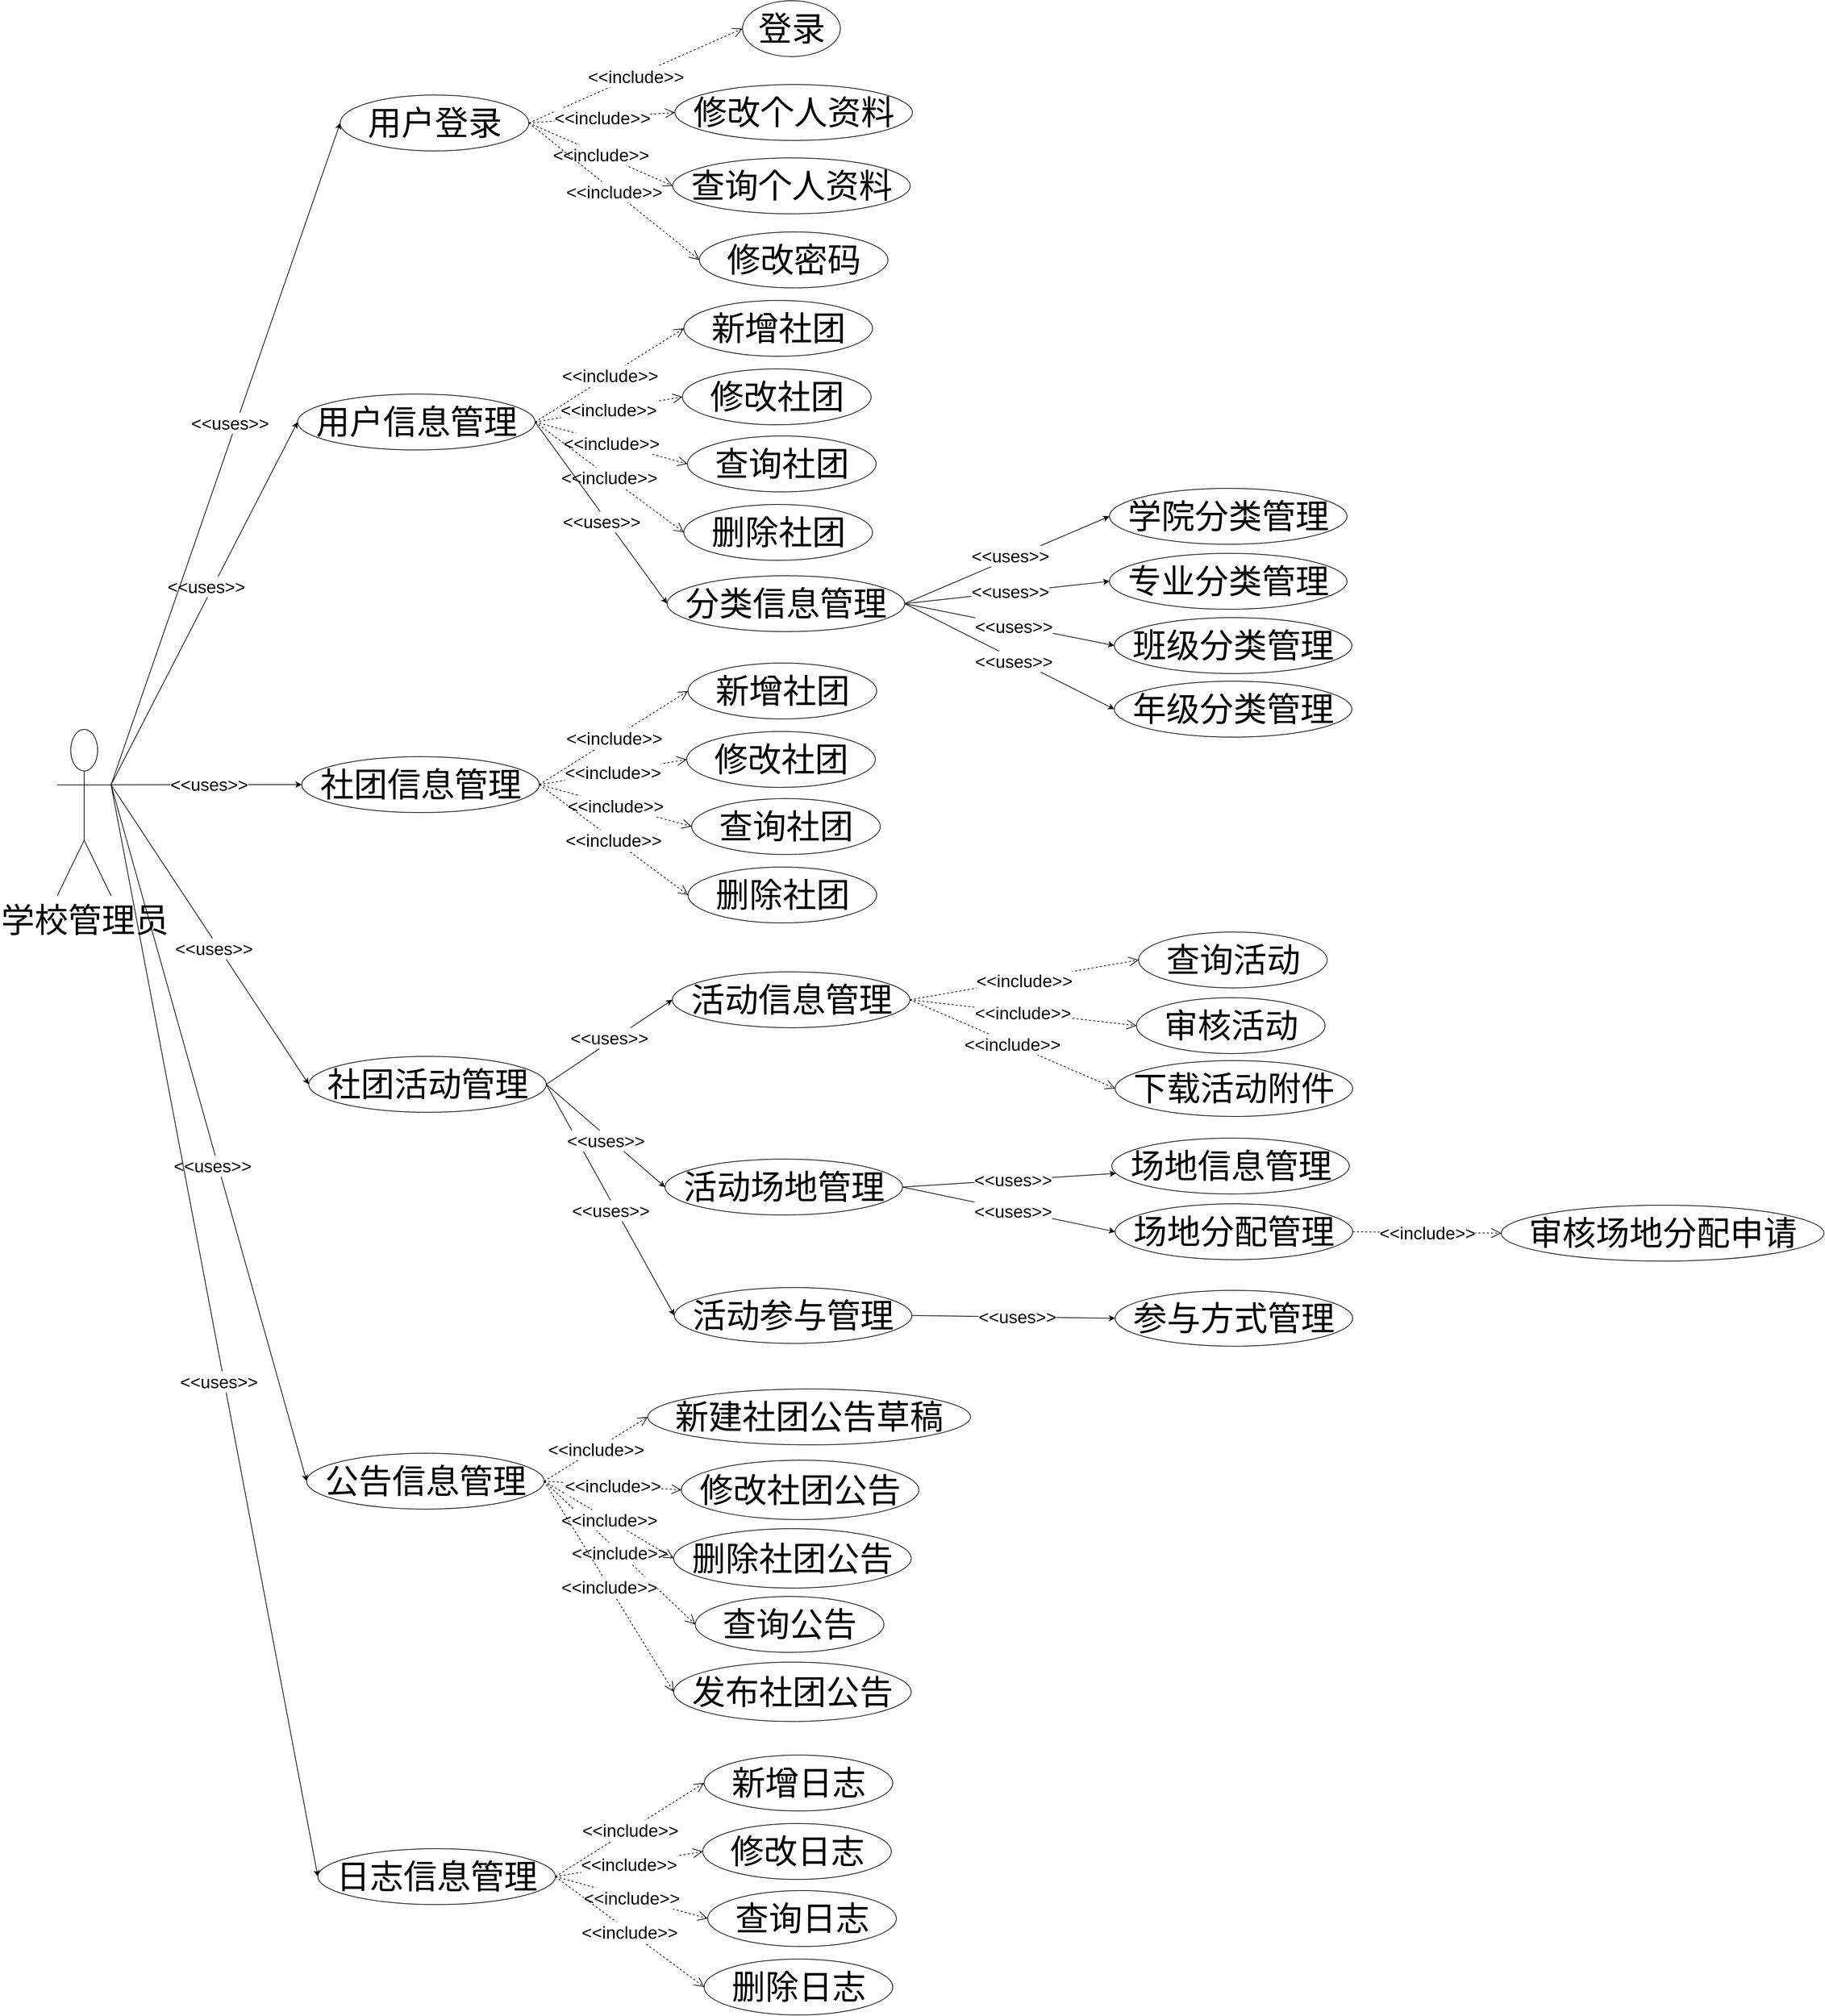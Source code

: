 <mxfile version="27.1.6">
  <diagram name="第 1 页" id="mgjdfwV87sD4iu_dyT5_">
    <mxGraphModel dx="1902" dy="1686" grid="0" gridSize="10" guides="1" tooltips="1" connect="1" arrows="1" fold="1" page="1" pageScale="1" pageWidth="827" pageHeight="1169" math="0" shadow="0">
      <root>
        <mxCell id="0" />
        <mxCell id="1" parent="0" />
        <mxCell id="DPDEbqDaUr833WE2a2Nk-507" value="学校管理员" style="shape=umlActor;html=1;verticalLabelPosition=bottom;verticalAlign=top;align=center;fontFamily=宋体;fontSize=48;" vertex="1" parent="1">
          <mxGeometry x="3496" y="2787" width="77" height="238" as="geometry" />
        </mxCell>
        <mxCell id="DPDEbqDaUr833WE2a2Nk-508" value="&lt;font&gt;用户登录&lt;/font&gt;" style="ellipse;html=1;fontFamily=宋体;fontSize=48;" vertex="1" parent="1">
          <mxGeometry x="3901" y="1879" width="270" height="80" as="geometry" />
        </mxCell>
        <mxCell id="DPDEbqDaUr833WE2a2Nk-509" value="&lt;font&gt;社团信息管理&lt;/font&gt;" style="ellipse;html=1;fontFamily=宋体;fontSize=48;" vertex="1" parent="1">
          <mxGeometry x="3846" y="2826" width="340" height="80" as="geometry" />
        </mxCell>
        <mxCell id="DPDEbqDaUr833WE2a2Nk-510" value="&lt;font&gt;社团活动管理&lt;/font&gt;" style="ellipse;html=1;fontFamily=宋体;fontSize=48;" vertex="1" parent="1">
          <mxGeometry x="3856" y="3255" width="340" height="80" as="geometry" />
        </mxCell>
        <mxCell id="DPDEbqDaUr833WE2a2Nk-511" value="&lt;font&gt;公告信息管理&lt;/font&gt;" style="ellipse;html=1;fontFamily=宋体;fontSize=48;" vertex="1" parent="1">
          <mxGeometry x="3853" y="3823" width="340" height="80" as="geometry" />
        </mxCell>
        <mxCell id="DPDEbqDaUr833WE2a2Nk-512" value="" style="endArrow=classic;html=1;rounded=0;entryX=0;entryY=0.5;entryDx=0;entryDy=0;exitX=1;exitY=0.333;exitDx=0;exitDy=0;exitPerimeter=0;" edge="1" parent="1" source="DPDEbqDaUr833WE2a2Nk-507" target="DPDEbqDaUr833WE2a2Nk-509">
          <mxGeometry width="50" height="50" relative="1" as="geometry">
            <mxPoint x="3695" y="2372" as="sourcePoint" />
            <mxPoint x="4044" y="2433" as="targetPoint" />
          </mxGeometry>
        </mxCell>
        <mxCell id="DPDEbqDaUr833WE2a2Nk-513" value="&amp;lt;&amp;lt;uses&amp;gt;&amp;gt;" style="edgeLabel;html=1;align=center;verticalAlign=middle;resizable=0;points=[];fontSize=25;" vertex="1" connectable="0" parent="DPDEbqDaUr833WE2a2Nk-512">
          <mxGeometry x="0.093" y="1" relative="1" as="geometry">
            <mxPoint x="-9" as="offset" />
          </mxGeometry>
        </mxCell>
        <mxCell id="DPDEbqDaUr833WE2a2Nk-514" value="" style="endArrow=classic;html=1;rounded=0;entryX=0;entryY=0.5;entryDx=0;entryDy=0;exitX=1;exitY=0.333;exitDx=0;exitDy=0;exitPerimeter=0;" edge="1" parent="1" source="DPDEbqDaUr833WE2a2Nk-507" target="DPDEbqDaUr833WE2a2Nk-510">
          <mxGeometry width="50" height="50" relative="1" as="geometry">
            <mxPoint x="3791" y="2442" as="sourcePoint" />
            <mxPoint x="3945" y="2442" as="targetPoint" />
          </mxGeometry>
        </mxCell>
        <mxCell id="DPDEbqDaUr833WE2a2Nk-515" value="&amp;lt;&amp;lt;uses&amp;gt;&amp;gt;" style="edgeLabel;html=1;align=center;verticalAlign=middle;resizable=0;points=[];fontSize=25;" vertex="1" connectable="0" parent="DPDEbqDaUr833WE2a2Nk-514">
          <mxGeometry x="0.093" y="1" relative="1" as="geometry">
            <mxPoint x="-9" as="offset" />
          </mxGeometry>
        </mxCell>
        <mxCell id="DPDEbqDaUr833WE2a2Nk-516" value="" style="endArrow=classic;html=1;rounded=0;entryX=0;entryY=0.5;entryDx=0;entryDy=0;exitX=1;exitY=0.333;exitDx=0;exitDy=0;exitPerimeter=0;" edge="1" parent="1" source="DPDEbqDaUr833WE2a2Nk-507" target="DPDEbqDaUr833WE2a2Nk-511">
          <mxGeometry width="50" height="50" relative="1" as="geometry">
            <mxPoint x="3694" y="2369" as="sourcePoint" />
            <mxPoint x="4304" y="2563" as="targetPoint" />
          </mxGeometry>
        </mxCell>
        <mxCell id="DPDEbqDaUr833WE2a2Nk-517" value="&amp;lt;&amp;lt;uses&amp;gt;&amp;gt;" style="edgeLabel;html=1;align=center;verticalAlign=middle;resizable=0;points=[];fontSize=25;" vertex="1" connectable="0" parent="DPDEbqDaUr833WE2a2Nk-516">
          <mxGeometry x="0.093" y="1" relative="1" as="geometry">
            <mxPoint x="-9" as="offset" />
          </mxGeometry>
        </mxCell>
        <mxCell id="DPDEbqDaUr833WE2a2Nk-518" value="&lt;font&gt;登录&lt;/font&gt;" style="ellipse;html=1;fontFamily=宋体;fontSize=48;" vertex="1" parent="1">
          <mxGeometry x="4477" y="1744" width="140" height="80" as="geometry" />
        </mxCell>
        <mxCell id="DPDEbqDaUr833WE2a2Nk-519" value="&lt;span&gt;修改个人资料&lt;/span&gt;" style="ellipse;html=1;fontFamily=宋体;fontSize=48;" vertex="1" parent="1">
          <mxGeometry x="4380.14" y="1864" width="340" height="80" as="geometry" />
        </mxCell>
        <mxCell id="DPDEbqDaUr833WE2a2Nk-520" value="&lt;font&gt;修改密码&lt;/font&gt;" style="ellipse;html=1;fontFamily=宋体;fontSize=48;" vertex="1" parent="1">
          <mxGeometry x="4415.14" y="2075" width="270" height="80" as="geometry" />
        </mxCell>
        <mxCell id="DPDEbqDaUr833WE2a2Nk-521" value="&lt;span&gt;查询个人资料&lt;/span&gt;" style="ellipse;html=1;fontFamily=宋体;fontSize=48;" vertex="1" parent="1">
          <mxGeometry x="4377" y="1969" width="340" height="80" as="geometry" />
        </mxCell>
        <mxCell id="DPDEbqDaUr833WE2a2Nk-522" value="&amp;lt;&amp;lt;include&amp;gt;&amp;gt;" style="endArrow=open;endSize=12;dashed=1;html=1;rounded=0;entryX=0;entryY=0.5;entryDx=0;entryDy=0;exitX=1;exitY=0.5;exitDx=0;exitDy=0;fontSize=25;" edge="1" parent="1" source="DPDEbqDaUr833WE2a2Nk-508" target="DPDEbqDaUr833WE2a2Nk-518">
          <mxGeometry width="160" relative="1" as="geometry">
            <mxPoint x="4153" y="1917" as="sourcePoint" />
            <mxPoint x="4313" y="1917" as="targetPoint" />
          </mxGeometry>
        </mxCell>
        <mxCell id="DPDEbqDaUr833WE2a2Nk-523" value="&amp;lt;&amp;lt;include&amp;gt;&amp;gt;" style="endArrow=open;endSize=12;dashed=1;html=1;rounded=0;entryX=0;entryY=0.5;entryDx=0;entryDy=0;exitX=1;exitY=0.5;exitDx=0;exitDy=0;fontSize=25;" edge="1" parent="1" source="DPDEbqDaUr833WE2a2Nk-508" target="DPDEbqDaUr833WE2a2Nk-519">
          <mxGeometry width="160" relative="1" as="geometry">
            <mxPoint x="4097" y="1866" as="sourcePoint" />
            <mxPoint x="4257" y="1866" as="targetPoint" />
          </mxGeometry>
        </mxCell>
        <mxCell id="DPDEbqDaUr833WE2a2Nk-524" value="&amp;lt;&amp;lt;include&amp;gt;&amp;gt;" style="endArrow=open;endSize=12;dashed=1;html=1;rounded=0;entryX=0;entryY=0.5;entryDx=0;entryDy=0;exitX=1;exitY=0.5;exitDx=0;exitDy=0;fontSize=25;" edge="1" parent="1" source="DPDEbqDaUr833WE2a2Nk-508" target="DPDEbqDaUr833WE2a2Nk-521">
          <mxGeometry width="160" relative="1" as="geometry">
            <mxPoint x="4054" y="1800" as="sourcePoint" />
            <mxPoint x="4214" y="1800" as="targetPoint" />
          </mxGeometry>
        </mxCell>
        <mxCell id="DPDEbqDaUr833WE2a2Nk-525" value="&amp;lt;&amp;lt;include&amp;gt;&amp;gt;" style="endArrow=open;endSize=12;dashed=1;html=1;rounded=0;entryX=0;entryY=0.5;entryDx=0;entryDy=0;exitX=1;exitY=0.5;exitDx=0;exitDy=0;fontSize=25;" edge="1" parent="1" source="DPDEbqDaUr833WE2a2Nk-508" target="DPDEbqDaUr833WE2a2Nk-520">
          <mxGeometry width="160" relative="1" as="geometry">
            <mxPoint x="4194" y="2090" as="sourcePoint" />
            <mxPoint x="4139" y="1857" as="targetPoint" />
          </mxGeometry>
        </mxCell>
        <mxCell id="DPDEbqDaUr833WE2a2Nk-526" value="&lt;font&gt;查询社团&lt;/font&gt;" style="ellipse;html=1;fontFamily=宋体;fontSize=48;" vertex="1" parent="1">
          <mxGeometry x="4404.14" y="2886" width="270" height="80" as="geometry" />
        </mxCell>
        <mxCell id="DPDEbqDaUr833WE2a2Nk-527" value="&lt;span&gt;活动信息管理&lt;/span&gt;" style="ellipse;html=1;fontFamily=宋体;fontSize=48;" vertex="1" parent="1">
          <mxGeometry x="4376.51" y="3133.99" width="340" height="80" as="geometry" />
        </mxCell>
        <mxCell id="DPDEbqDaUr833WE2a2Nk-528" value="&lt;font&gt;活动参与管理&lt;/font&gt;" style="ellipse;html=1;fontFamily=宋体;fontSize=48;" vertex="1" parent="1">
          <mxGeometry x="4379.35" y="3585.86" width="340" height="80" as="geometry" />
        </mxCell>
        <mxCell id="DPDEbqDaUr833WE2a2Nk-529" value="&amp;lt;&amp;lt;include&amp;gt;&amp;gt;" style="endArrow=open;endSize=12;dashed=1;html=1;rounded=0;entryX=0;entryY=0.5;entryDx=0;entryDy=0;exitX=1;exitY=0.5;exitDx=0;exitDy=0;fontSize=25;" edge="1" parent="1" source="DPDEbqDaUr833WE2a2Nk-509" target="DPDEbqDaUr833WE2a2Nk-526">
          <mxGeometry width="160" relative="1" as="geometry">
            <mxPoint x="4109" y="3021" as="sourcePoint" />
            <mxPoint x="4269" y="3021" as="targetPoint" />
          </mxGeometry>
        </mxCell>
        <mxCell id="DPDEbqDaUr833WE2a2Nk-530" value="" style="endArrow=classic;html=1;rounded=0;entryX=0;entryY=0.5;entryDx=0;entryDy=0;exitX=1;exitY=0.5;exitDx=0;exitDy=0;" edge="1" parent="1" source="DPDEbqDaUr833WE2a2Nk-510" target="DPDEbqDaUr833WE2a2Nk-527">
          <mxGeometry width="50" height="50" relative="1" as="geometry">
            <mxPoint x="4123.35" y="3029.99" as="sourcePoint" />
            <mxPoint x="4277.35" y="3029.99" as="targetPoint" />
          </mxGeometry>
        </mxCell>
        <mxCell id="DPDEbqDaUr833WE2a2Nk-531" value="&amp;lt;&amp;lt;uses&amp;gt;&amp;gt;" style="edgeLabel;html=1;align=center;verticalAlign=middle;resizable=0;points=[];fontSize=25;" vertex="1" connectable="0" parent="DPDEbqDaUr833WE2a2Nk-530">
          <mxGeometry x="0.093" y="1" relative="1" as="geometry">
            <mxPoint x="-9" as="offset" />
          </mxGeometry>
        </mxCell>
        <mxCell id="DPDEbqDaUr833WE2a2Nk-532" value="" style="endArrow=classic;html=1;rounded=0;entryX=0;entryY=0.5;entryDx=0;entryDy=0;exitX=1;exitY=0.5;exitDx=0;exitDy=0;" edge="1" parent="1" source="DPDEbqDaUr833WE2a2Nk-510" target="DPDEbqDaUr833WE2a2Nk-528">
          <mxGeometry width="50" height="50" relative="1" as="geometry">
            <mxPoint x="4297.35" y="3197.99" as="sourcePoint" />
            <mxPoint x="4448.35" y="3096.99" as="targetPoint" />
          </mxGeometry>
        </mxCell>
        <mxCell id="DPDEbqDaUr833WE2a2Nk-533" value="&amp;lt;&amp;lt;uses&amp;gt;&amp;gt;" style="edgeLabel;html=1;align=center;verticalAlign=middle;resizable=0;points=[];fontSize=25;" vertex="1" connectable="0" parent="DPDEbqDaUr833WE2a2Nk-532">
          <mxGeometry x="0.093" y="1" relative="1" as="geometry">
            <mxPoint x="-9" as="offset" />
          </mxGeometry>
        </mxCell>
        <mxCell id="DPDEbqDaUr833WE2a2Nk-534" value="&lt;font&gt;查询活动&lt;/font&gt;" style="ellipse;html=1;fontFamily=宋体;fontSize=48;" vertex="1" parent="1">
          <mxGeometry x="5043.85" y="3076.99" width="270" height="80" as="geometry" />
        </mxCell>
        <mxCell id="DPDEbqDaUr833WE2a2Nk-535" value="&lt;font&gt;查询公告&lt;/font&gt;" style="ellipse;html=1;fontFamily=宋体;fontSize=48;" vertex="1" parent="1">
          <mxGeometry x="4409.35" y="4028" width="270" height="80" as="geometry" />
        </mxCell>
        <mxCell id="DPDEbqDaUr833WE2a2Nk-536" value="&amp;lt;&amp;lt;include&amp;gt;&amp;gt;" style="endArrow=open;endSize=12;dashed=1;html=1;rounded=0;entryX=0;entryY=0.5;entryDx=0;entryDy=0;exitX=1;exitY=0.5;exitDx=0;exitDy=0;fontSize=25;" edge="1" parent="1" source="DPDEbqDaUr833WE2a2Nk-511" target="DPDEbqDaUr833WE2a2Nk-535">
          <mxGeometry width="160" relative="1" as="geometry">
            <mxPoint x="4066.35" y="3740" as="sourcePoint" />
            <mxPoint x="4226.35" y="3740" as="targetPoint" />
          </mxGeometry>
        </mxCell>
        <mxCell id="DPDEbqDaUr833WE2a2Nk-537" value="&amp;lt;&amp;lt;include&amp;gt;&amp;gt;" style="endArrow=open;endSize=12;dashed=1;html=1;rounded=0;entryX=0;entryY=0.5;entryDx=0;entryDy=0;exitX=1;exitY=0.5;exitDx=0;exitDy=0;fontSize=25;" edge="1" parent="1" source="DPDEbqDaUr833WE2a2Nk-527" target="DPDEbqDaUr833WE2a2Nk-534">
          <mxGeometry width="160" relative="1" as="geometry">
            <mxPoint x="4348.85" y="3156.99" as="sourcePoint" />
            <mxPoint x="4508.85" y="3156.99" as="targetPoint" />
          </mxGeometry>
        </mxCell>
        <mxCell id="DPDEbqDaUr833WE2a2Nk-538" value="&lt;font&gt;参与方式管理&lt;/font&gt;" style="ellipse;html=1;fontFamily=宋体;fontSize=48;" vertex="1" parent="1">
          <mxGeometry x="5010.35" y="3589.86" width="340" height="80" as="geometry" />
        </mxCell>
        <mxCell id="DPDEbqDaUr833WE2a2Nk-539" value="" style="endArrow=classic;html=1;rounded=0;entryX=0;entryY=0.5;entryDx=0;entryDy=0;exitX=1;exitY=0.5;exitDx=0;exitDy=0;" edge="1" parent="1" source="DPDEbqDaUr833WE2a2Nk-528" target="DPDEbqDaUr833WE2a2Nk-538">
          <mxGeometry width="50" height="50" relative="1" as="geometry">
            <mxPoint x="4447.19" y="3276.85" as="sourcePoint" />
            <mxPoint x="4601.19" y="3276.85" as="targetPoint" />
          </mxGeometry>
        </mxCell>
        <mxCell id="DPDEbqDaUr833WE2a2Nk-540" value="&amp;lt;&amp;lt;uses&amp;gt;&amp;gt;" style="edgeLabel;html=1;align=center;verticalAlign=middle;resizable=0;points=[];fontSize=25;" vertex="1" connectable="0" parent="DPDEbqDaUr833WE2a2Nk-539">
          <mxGeometry x="0.093" y="1" relative="1" as="geometry">
            <mxPoint x="-9" as="offset" />
          </mxGeometry>
        </mxCell>
        <mxCell id="DPDEbqDaUr833WE2a2Nk-541" value="&lt;font&gt;修改社团&lt;/font&gt;" style="ellipse;html=1;fontFamily=宋体;fontSize=48;" vertex="1" parent="1">
          <mxGeometry x="4397" y="2790" width="270" height="80" as="geometry" />
        </mxCell>
        <mxCell id="DPDEbqDaUr833WE2a2Nk-542" value="&amp;lt;&amp;lt;include&amp;gt;&amp;gt;" style="endArrow=open;endSize=12;dashed=1;html=1;rounded=0;entryX=0;entryY=0.5;entryDx=0;entryDy=0;exitX=1;exitY=0.5;exitDx=0;exitDy=0;fontSize=25;" edge="1" parent="1" source="DPDEbqDaUr833WE2a2Nk-509" target="DPDEbqDaUr833WE2a2Nk-541">
          <mxGeometry width="160" relative="1" as="geometry">
            <mxPoint x="4170" y="2818" as="sourcePoint" />
            <mxPoint x="4403" y="2813" as="targetPoint" />
          </mxGeometry>
        </mxCell>
        <mxCell id="DPDEbqDaUr833WE2a2Nk-543" value="&lt;font&gt;审核活动&lt;/font&gt;" style="ellipse;html=1;fontFamily=宋体;fontSize=48;" vertex="1" parent="1">
          <mxGeometry x="5040.85" y="3170.99" width="270" height="80" as="geometry" />
        </mxCell>
        <mxCell id="DPDEbqDaUr833WE2a2Nk-544" value="&amp;lt;&amp;lt;include&amp;gt;&amp;gt;" style="endArrow=open;endSize=12;dashed=1;html=1;rounded=0;entryX=0;entryY=0.5;entryDx=0;entryDy=0;exitX=1;exitY=0.5;exitDx=0;exitDy=0;fontSize=25;" edge="1" parent="1" source="DPDEbqDaUr833WE2a2Nk-527" target="DPDEbqDaUr833WE2a2Nk-543">
          <mxGeometry width="160" relative="1" as="geometry">
            <mxPoint x="4951.35" y="3195.99" as="sourcePoint" />
            <mxPoint x="5278.35" y="3093.99" as="targetPoint" />
          </mxGeometry>
        </mxCell>
        <mxCell id="DPDEbqDaUr833WE2a2Nk-545" value="&amp;lt;&amp;lt;include&amp;gt;&amp;gt;" style="endArrow=open;endSize=12;dashed=1;html=1;rounded=0;entryX=0;entryY=0.5;entryDx=0;entryDy=0;exitX=1;exitY=0.5;exitDx=0;exitDy=0;fontSize=25;" edge="1" parent="1" source="DPDEbqDaUr833WE2a2Nk-511" target="DPDEbqDaUr833WE2a2Nk-565">
          <mxGeometry width="160" relative="1" as="geometry">
            <mxPoint x="4408.35" y="4041" as="sourcePoint" />
            <mxPoint x="4419.08" y="3966.0" as="targetPoint" />
          </mxGeometry>
        </mxCell>
        <mxCell id="DPDEbqDaUr833WE2a2Nk-546" value="&amp;lt;&amp;lt;include&amp;gt;&amp;gt;" style="endArrow=open;endSize=12;dashed=1;html=1;rounded=0;entryX=0;entryY=0.5;entryDx=0;entryDy=0;exitX=1;exitY=0.5;exitDx=0;exitDy=0;fontSize=25;" edge="1" parent="1" source="DPDEbqDaUr833WE2a2Nk-511" target="DPDEbqDaUr833WE2a2Nk-563">
          <mxGeometry width="160" relative="1" as="geometry">
            <mxPoint x="4327.35" y="3881" as="sourcePoint" />
            <mxPoint x="4419.08" y="3872" as="targetPoint" />
          </mxGeometry>
        </mxCell>
        <mxCell id="DPDEbqDaUr833WE2a2Nk-547" value="&amp;lt;&amp;lt;include&amp;gt;&amp;gt;" style="endArrow=open;endSize=12;dashed=1;html=1;rounded=0;entryX=0;entryY=0.5;entryDx=0;entryDy=0;exitX=1;exitY=0.5;exitDx=0;exitDy=0;fontSize=25;" edge="1" parent="1" source="DPDEbqDaUr833WE2a2Nk-511" target="DPDEbqDaUr833WE2a2Nk-564">
          <mxGeometry width="160" relative="1" as="geometry">
            <mxPoint x="4386.35" y="4058" as="sourcePoint" />
            <mxPoint x="4419.08" y="4152" as="targetPoint" />
          </mxGeometry>
        </mxCell>
        <mxCell id="DPDEbqDaUr833WE2a2Nk-548" value="&amp;lt;&amp;lt;include&amp;gt;&amp;gt;" style="endArrow=open;endSize=12;dashed=1;html=1;rounded=0;entryX=0;entryY=0.5;entryDx=0;entryDy=0;exitX=1;exitY=0.5;exitDx=0;exitDy=0;fontSize=25;" edge="1" parent="1" source="DPDEbqDaUr833WE2a2Nk-511" target="DPDEbqDaUr833WE2a2Nk-562">
          <mxGeometry width="160" relative="1" as="geometry">
            <mxPoint x="4404.35" y="3997" as="sourcePoint" />
            <mxPoint x="4388.92" y="3779" as="targetPoint" />
          </mxGeometry>
        </mxCell>
        <mxCell id="DPDEbqDaUr833WE2a2Nk-549" value="下载活动附件" style="ellipse;html=1;fontFamily=宋体;fontSize=48;" vertex="1" parent="1">
          <mxGeometry x="5010.35" y="3260.99" width="340" height="80" as="geometry" />
        </mxCell>
        <mxCell id="DPDEbqDaUr833WE2a2Nk-550" value="&amp;lt;&amp;lt;include&amp;gt;&amp;gt;" style="endArrow=open;endSize=12;dashed=1;html=1;rounded=0;exitX=1;exitY=0.5;exitDx=0;exitDy=0;fontSize=25;entryX=0;entryY=0.5;entryDx=0;entryDy=0;" edge="1" parent="1" source="DPDEbqDaUr833WE2a2Nk-527" target="DPDEbqDaUr833WE2a2Nk-549">
          <mxGeometry width="160" relative="1" as="geometry">
            <mxPoint x="4858.35" y="3272.99" as="sourcePoint" />
            <mxPoint x="5139.35" y="3305.99" as="targetPoint" />
          </mxGeometry>
        </mxCell>
        <mxCell id="DPDEbqDaUr833WE2a2Nk-551" value="&lt;font&gt;活动场地管理&lt;/font&gt;" style="ellipse;html=1;fontFamily=宋体;fontSize=48;" vertex="1" parent="1">
          <mxGeometry x="4366" y="3402" width="340" height="80" as="geometry" />
        </mxCell>
        <mxCell id="DPDEbqDaUr833WE2a2Nk-552" value="&lt;font&gt;场地信息管理&lt;/font&gt;" style="ellipse;html=1;fontFamily=宋体;fontSize=48;" vertex="1" parent="1">
          <mxGeometry x="5005.58" y="3371.99" width="340" height="80" as="geometry" />
        </mxCell>
        <mxCell id="DPDEbqDaUr833WE2a2Nk-553" value="&lt;font&gt;场地分配管理&lt;/font&gt;" style="ellipse;html=1;fontFamily=宋体;fontSize=48;" vertex="1" parent="1">
          <mxGeometry x="5010.35" y="3465.99" width="340" height="80" as="geometry" />
        </mxCell>
        <mxCell id="DPDEbqDaUr833WE2a2Nk-554" value="" style="endArrow=classic;html=1;rounded=0;entryX=0;entryY=0.5;entryDx=0;entryDy=0;exitX=1;exitY=0.5;exitDx=0;exitDy=0;" edge="1" parent="1" source="DPDEbqDaUr833WE2a2Nk-510" target="DPDEbqDaUr833WE2a2Nk-551">
          <mxGeometry width="50" height="50" relative="1" as="geometry">
            <mxPoint x="4214.35" y="3544.99" as="sourcePoint" />
            <mxPoint x="4428.35" y="3344.99" as="targetPoint" />
          </mxGeometry>
        </mxCell>
        <mxCell id="DPDEbqDaUr833WE2a2Nk-555" value="&amp;lt;&amp;lt;uses&amp;gt;&amp;gt;" style="edgeLabel;html=1;align=center;verticalAlign=middle;resizable=0;points=[];fontSize=25;" vertex="1" connectable="0" parent="DPDEbqDaUr833WE2a2Nk-554">
          <mxGeometry x="0.093" y="1" relative="1" as="geometry">
            <mxPoint x="-9" as="offset" />
          </mxGeometry>
        </mxCell>
        <mxCell id="DPDEbqDaUr833WE2a2Nk-556" value="审核场地分配申请" style="ellipse;html=1;fontFamily=宋体;fontSize=48;" vertex="1" parent="1">
          <mxGeometry x="5563" y="3468" width="462" height="80" as="geometry" />
        </mxCell>
        <mxCell id="DPDEbqDaUr833WE2a2Nk-557" value="" style="endArrow=classic;html=1;rounded=0;exitX=1;exitY=0.5;exitDx=0;exitDy=0;" edge="1" parent="1" source="DPDEbqDaUr833WE2a2Nk-551" target="DPDEbqDaUr833WE2a2Nk-552">
          <mxGeometry width="50" height="50" relative="1" as="geometry">
            <mxPoint x="4715.35" y="3373.99" as="sourcePoint" />
            <mxPoint x="4546.35" y="3451.99" as="targetPoint" />
          </mxGeometry>
        </mxCell>
        <mxCell id="DPDEbqDaUr833WE2a2Nk-558" value="&amp;lt;&amp;lt;uses&amp;gt;&amp;gt;" style="edgeLabel;html=1;align=center;verticalAlign=middle;resizable=0;points=[];fontSize=25;" vertex="1" connectable="0" parent="DPDEbqDaUr833WE2a2Nk-557">
          <mxGeometry x="0.093" y="1" relative="1" as="geometry">
            <mxPoint x="-9" as="offset" />
          </mxGeometry>
        </mxCell>
        <mxCell id="DPDEbqDaUr833WE2a2Nk-559" value="" style="endArrow=classic;html=1;rounded=0;exitX=1;exitY=0.5;exitDx=0;exitDy=0;entryX=0;entryY=0.5;entryDx=0;entryDy=0;" edge="1" parent="1" source="DPDEbqDaUr833WE2a2Nk-551" target="DPDEbqDaUr833WE2a2Nk-553">
          <mxGeometry width="50" height="50" relative="1" as="geometry">
            <mxPoint x="4748.35" y="3408.99" as="sourcePoint" />
            <mxPoint x="5052.35" y="3414.99" as="targetPoint" />
          </mxGeometry>
        </mxCell>
        <mxCell id="DPDEbqDaUr833WE2a2Nk-560" value="&amp;lt;&amp;lt;uses&amp;gt;&amp;gt;" style="edgeLabel;html=1;align=center;verticalAlign=middle;resizable=0;points=[];fontSize=25;" vertex="1" connectable="0" parent="DPDEbqDaUr833WE2a2Nk-559">
          <mxGeometry x="0.093" y="1" relative="1" as="geometry">
            <mxPoint x="-9" as="offset" />
          </mxGeometry>
        </mxCell>
        <mxCell id="DPDEbqDaUr833WE2a2Nk-561" value="&amp;lt;&amp;lt;include&amp;gt;&amp;gt;" style="endArrow=open;endSize=12;dashed=1;html=1;rounded=0;entryX=0;entryY=0.5;entryDx=0;entryDy=0;fontSize=25;exitX=1;exitY=0.5;exitDx=0;exitDy=0;" edge="1" parent="1" source="DPDEbqDaUr833WE2a2Nk-553" target="DPDEbqDaUr833WE2a2Nk-556">
          <mxGeometry width="160" relative="1" as="geometry">
            <mxPoint x="5114.35" y="3615.99" as="sourcePoint" />
            <mxPoint x="5484.53" y="3665.99" as="targetPoint" />
          </mxGeometry>
        </mxCell>
        <mxCell id="DPDEbqDaUr833WE2a2Nk-562" value="新建社团公告草稿" style="ellipse;html=1;fontFamily=宋体;fontSize=48;" vertex="1" parent="1">
          <mxGeometry x="4341.35" y="3731" width="462" height="80" as="geometry" />
        </mxCell>
        <mxCell id="DPDEbqDaUr833WE2a2Nk-563" value="修改社团公告" style="ellipse;html=1;fontFamily=宋体;fontSize=48;" vertex="1" parent="1">
          <mxGeometry x="4389.35" y="3833" width="340" height="85" as="geometry" />
        </mxCell>
        <mxCell id="DPDEbqDaUr833WE2a2Nk-564" value="&lt;font&gt;发布社团公告&lt;/font&gt;" style="ellipse;html=1;fontFamily=宋体;fontSize=48;" vertex="1" parent="1">
          <mxGeometry x="4378.35" y="4122" width="340" height="85" as="geometry" />
        </mxCell>
        <mxCell id="DPDEbqDaUr833WE2a2Nk-565" value="&lt;font&gt;删除社团公告&lt;/font&gt;" style="ellipse;html=1;fontFamily=宋体;fontSize=48;" vertex="1" parent="1">
          <mxGeometry x="4378.35" y="3931" width="340" height="85" as="geometry" />
        </mxCell>
        <mxCell id="DPDEbqDaUr833WE2a2Nk-566" value="&lt;font&gt;新增社团&lt;/font&gt;" style="ellipse;html=1;fontFamily=宋体;fontSize=48;" vertex="1" parent="1">
          <mxGeometry x="4399" y="2692" width="270" height="80" as="geometry" />
        </mxCell>
        <mxCell id="DPDEbqDaUr833WE2a2Nk-567" value="&lt;font&gt;删除社团&lt;/font&gt;" style="ellipse;html=1;fontFamily=宋体;fontSize=48;" vertex="1" parent="1">
          <mxGeometry x="4399" y="2984" width="270" height="80" as="geometry" />
        </mxCell>
        <mxCell id="DPDEbqDaUr833WE2a2Nk-568" value="&amp;lt;&amp;lt;include&amp;gt;&amp;gt;" style="endArrow=open;endSize=12;dashed=1;html=1;rounded=0;entryX=0;entryY=0.5;entryDx=0;entryDy=0;exitX=1;exitY=0.5;exitDx=0;exitDy=0;fontSize=25;" edge="1" parent="1" source="DPDEbqDaUr833WE2a2Nk-509" target="DPDEbqDaUr833WE2a2Nk-566">
          <mxGeometry width="160" relative="1" as="geometry">
            <mxPoint x="4164" y="2749" as="sourcePoint" />
            <mxPoint x="4389" y="2713" as="targetPoint" />
          </mxGeometry>
        </mxCell>
        <mxCell id="DPDEbqDaUr833WE2a2Nk-569" value="&amp;lt;&amp;lt;include&amp;gt;&amp;gt;" style="endArrow=open;endSize=12;dashed=1;html=1;rounded=0;entryX=0;entryY=0.5;entryDx=0;entryDy=0;fontSize=25;exitX=1;exitY=0.5;exitDx=0;exitDy=0;" edge="1" parent="1" source="DPDEbqDaUr833WE2a2Nk-509" target="DPDEbqDaUr833WE2a2Nk-567">
          <mxGeometry width="160" relative="1" as="geometry">
            <mxPoint x="4186" y="2969" as="sourcePoint" />
            <mxPoint x="4346" y="2667" as="targetPoint" />
          </mxGeometry>
        </mxCell>
        <mxCell id="DPDEbqDaUr833WE2a2Nk-570" value="&lt;font&gt;用户信息管理&lt;/font&gt;" style="ellipse;html=1;fontFamily=宋体;fontSize=48;" vertex="1" parent="1">
          <mxGeometry x="3840" y="2307" width="340" height="80" as="geometry" />
        </mxCell>
        <mxCell id="DPDEbqDaUr833WE2a2Nk-571" value="&lt;font&gt;查询社团&lt;/font&gt;" style="ellipse;html=1;fontFamily=宋体;fontSize=48;" vertex="1" parent="1">
          <mxGeometry x="4398.14" y="2367" width="270" height="80" as="geometry" />
        </mxCell>
        <mxCell id="DPDEbqDaUr833WE2a2Nk-572" value="&amp;lt;&amp;lt;include&amp;gt;&amp;gt;" style="endArrow=open;endSize=12;dashed=1;html=1;rounded=0;entryX=0;entryY=0.5;entryDx=0;entryDy=0;exitX=1;exitY=0.5;exitDx=0;exitDy=0;fontSize=25;" edge="1" parent="1" source="DPDEbqDaUr833WE2a2Nk-570" target="DPDEbqDaUr833WE2a2Nk-571">
          <mxGeometry width="160" relative="1" as="geometry">
            <mxPoint x="4103" y="2502" as="sourcePoint" />
            <mxPoint x="4263" y="2502" as="targetPoint" />
          </mxGeometry>
        </mxCell>
        <mxCell id="DPDEbqDaUr833WE2a2Nk-573" value="&lt;font&gt;修改社团&lt;/font&gt;" style="ellipse;html=1;fontFamily=宋体;fontSize=48;" vertex="1" parent="1">
          <mxGeometry x="4391" y="2271" width="270" height="80" as="geometry" />
        </mxCell>
        <mxCell id="DPDEbqDaUr833WE2a2Nk-574" value="&amp;lt;&amp;lt;include&amp;gt;&amp;gt;" style="endArrow=open;endSize=12;dashed=1;html=1;rounded=0;entryX=0;entryY=0.5;entryDx=0;entryDy=0;exitX=1;exitY=0.5;exitDx=0;exitDy=0;fontSize=25;" edge="1" parent="1" source="DPDEbqDaUr833WE2a2Nk-570" target="DPDEbqDaUr833WE2a2Nk-573">
          <mxGeometry width="160" relative="1" as="geometry">
            <mxPoint x="4164" y="2299" as="sourcePoint" />
            <mxPoint x="4397" y="2294" as="targetPoint" />
          </mxGeometry>
        </mxCell>
        <mxCell id="DPDEbqDaUr833WE2a2Nk-575" value="&lt;font&gt;新增社团&lt;/font&gt;" style="ellipse;html=1;fontFamily=宋体;fontSize=48;" vertex="1" parent="1">
          <mxGeometry x="4393" y="2173" width="270" height="80" as="geometry" />
        </mxCell>
        <mxCell id="DPDEbqDaUr833WE2a2Nk-576" value="&lt;font&gt;删除社团&lt;/font&gt;" style="ellipse;html=1;fontFamily=宋体;fontSize=48;" vertex="1" parent="1">
          <mxGeometry x="4393" y="2465" width="270" height="80" as="geometry" />
        </mxCell>
        <mxCell id="DPDEbqDaUr833WE2a2Nk-577" value="&amp;lt;&amp;lt;include&amp;gt;&amp;gt;" style="endArrow=open;endSize=12;dashed=1;html=1;rounded=0;entryX=0;entryY=0.5;entryDx=0;entryDy=0;exitX=1;exitY=0.5;exitDx=0;exitDy=0;fontSize=25;" edge="1" parent="1" source="DPDEbqDaUr833WE2a2Nk-570" target="DPDEbqDaUr833WE2a2Nk-575">
          <mxGeometry width="160" relative="1" as="geometry">
            <mxPoint x="4158" y="2230" as="sourcePoint" />
            <mxPoint x="4383" y="2194" as="targetPoint" />
          </mxGeometry>
        </mxCell>
        <mxCell id="DPDEbqDaUr833WE2a2Nk-578" value="&amp;lt;&amp;lt;include&amp;gt;&amp;gt;" style="endArrow=open;endSize=12;dashed=1;html=1;rounded=0;entryX=0;entryY=0.5;entryDx=0;entryDy=0;fontSize=25;exitX=1;exitY=0.5;exitDx=0;exitDy=0;" edge="1" parent="1" source="DPDEbqDaUr833WE2a2Nk-570" target="DPDEbqDaUr833WE2a2Nk-576">
          <mxGeometry width="160" relative="1" as="geometry">
            <mxPoint x="4180" y="2450" as="sourcePoint" />
            <mxPoint x="4340" y="2148" as="targetPoint" />
          </mxGeometry>
        </mxCell>
        <mxCell id="DPDEbqDaUr833WE2a2Nk-579" value="" style="endArrow=classic;html=1;rounded=0;entryX=0;entryY=0.5;entryDx=0;entryDy=0;exitX=1;exitY=0.333;exitDx=0;exitDy=0;exitPerimeter=0;" edge="1" parent="1" source="DPDEbqDaUr833WE2a2Nk-507" target="DPDEbqDaUr833WE2a2Nk-570">
          <mxGeometry width="50" height="50" relative="1" as="geometry">
            <mxPoint x="3630" y="2513" as="sourcePoint" />
            <mxPoint x="4197" y="2817" as="targetPoint" />
          </mxGeometry>
        </mxCell>
        <mxCell id="DPDEbqDaUr833WE2a2Nk-580" value="&amp;lt;&amp;lt;uses&amp;gt;&amp;gt;" style="edgeLabel;html=1;align=center;verticalAlign=middle;resizable=0;points=[];fontSize=25;" vertex="1" connectable="0" parent="DPDEbqDaUr833WE2a2Nk-579">
          <mxGeometry x="0.093" y="1" relative="1" as="geometry">
            <mxPoint x="-9" as="offset" />
          </mxGeometry>
        </mxCell>
        <mxCell id="DPDEbqDaUr833WE2a2Nk-581" value="&lt;font&gt;分类信息管理&lt;/font&gt;" style="ellipse;html=1;fontFamily=宋体;fontSize=48;" vertex="1" parent="1">
          <mxGeometry x="4369" y="2567" width="340" height="80" as="geometry" />
        </mxCell>
        <mxCell id="DPDEbqDaUr833WE2a2Nk-582" value="" style="endArrow=classic;html=1;rounded=0;entryX=0;entryY=0.5;entryDx=0;entryDy=0;exitX=1;exitY=0.5;exitDx=0;exitDy=0;" edge="1" parent="1" source="DPDEbqDaUr833WE2a2Nk-570" target="DPDEbqDaUr833WE2a2Nk-581">
          <mxGeometry width="50" height="50" relative="1" as="geometry">
            <mxPoint x="3712" y="2637" as="sourcePoint" />
            <mxPoint x="3937" y="2463" as="targetPoint" />
          </mxGeometry>
        </mxCell>
        <mxCell id="DPDEbqDaUr833WE2a2Nk-583" value="&amp;lt;&amp;lt;uses&amp;gt;&amp;gt;" style="edgeLabel;html=1;align=center;verticalAlign=middle;resizable=0;points=[];fontSize=25;" vertex="1" connectable="0" parent="DPDEbqDaUr833WE2a2Nk-582">
          <mxGeometry x="0.093" y="1" relative="1" as="geometry">
            <mxPoint x="-9" as="offset" />
          </mxGeometry>
        </mxCell>
        <mxCell id="DPDEbqDaUr833WE2a2Nk-584" value="&lt;font&gt;学院分类管理&lt;/font&gt;" style="ellipse;html=1;fontFamily=宋体;fontSize=48;" vertex="1" parent="1">
          <mxGeometry x="5002.23" y="2442" width="340" height="80" as="geometry" />
        </mxCell>
        <mxCell id="DPDEbqDaUr833WE2a2Nk-585" value="&lt;font&gt;专业分类管理&lt;/font&gt;" style="ellipse;html=1;fontFamily=宋体;fontSize=48;" vertex="1" parent="1">
          <mxGeometry x="5002.23" y="2535" width="340" height="80" as="geometry" />
        </mxCell>
        <mxCell id="DPDEbqDaUr833WE2a2Nk-586" value="&lt;font&gt;班级分类管理&lt;/font&gt;" style="ellipse;html=1;fontFamily=宋体;fontSize=48;" vertex="1" parent="1">
          <mxGeometry x="5009.23" y="2627" width="340" height="80" as="geometry" />
        </mxCell>
        <mxCell id="DPDEbqDaUr833WE2a2Nk-587" value="&lt;font&gt;年级分类管理&lt;/font&gt;" style="ellipse;html=1;fontFamily=宋体;fontSize=48;" vertex="1" parent="1">
          <mxGeometry x="5009.23" y="2718" width="340" height="80" as="geometry" />
        </mxCell>
        <mxCell id="DPDEbqDaUr833WE2a2Nk-588" value="" style="endArrow=classic;html=1;rounded=0;entryX=0;entryY=0.5;entryDx=0;entryDy=0;exitX=1;exitY=0.5;exitDx=0;exitDy=0;" edge="1" parent="1" source="DPDEbqDaUr833WE2a2Nk-581" target="DPDEbqDaUr833WE2a2Nk-584">
          <mxGeometry width="50" height="50" relative="1" as="geometry">
            <mxPoint x="4402" y="2575" as="sourcePoint" />
            <mxPoint x="4591" y="2835" as="targetPoint" />
          </mxGeometry>
        </mxCell>
        <mxCell id="DPDEbqDaUr833WE2a2Nk-589" value="&amp;lt;&amp;lt;uses&amp;gt;&amp;gt;" style="edgeLabel;html=1;align=center;verticalAlign=middle;resizable=0;points=[];fontSize=25;" vertex="1" connectable="0" parent="DPDEbqDaUr833WE2a2Nk-588">
          <mxGeometry x="0.093" y="1" relative="1" as="geometry">
            <mxPoint x="-9" as="offset" />
          </mxGeometry>
        </mxCell>
        <mxCell id="DPDEbqDaUr833WE2a2Nk-590" value="" style="endArrow=classic;html=1;rounded=0;entryX=0;entryY=0.5;entryDx=0;entryDy=0;exitX=1;exitY=0.5;exitDx=0;exitDy=0;" edge="1" parent="1" source="DPDEbqDaUr833WE2a2Nk-581" target="DPDEbqDaUr833WE2a2Nk-585">
          <mxGeometry width="50" height="50" relative="1" as="geometry">
            <mxPoint x="4626" y="2722" as="sourcePoint" />
            <mxPoint x="4815" y="2982" as="targetPoint" />
          </mxGeometry>
        </mxCell>
        <mxCell id="DPDEbqDaUr833WE2a2Nk-591" value="&amp;lt;&amp;lt;uses&amp;gt;&amp;gt;" style="edgeLabel;html=1;align=center;verticalAlign=middle;resizable=0;points=[];fontSize=25;" vertex="1" connectable="0" parent="DPDEbqDaUr833WE2a2Nk-590">
          <mxGeometry x="0.093" y="1" relative="1" as="geometry">
            <mxPoint x="-9" as="offset" />
          </mxGeometry>
        </mxCell>
        <mxCell id="DPDEbqDaUr833WE2a2Nk-592" value="" style="endArrow=classic;html=1;rounded=0;entryX=0;entryY=0.5;entryDx=0;entryDy=0;exitX=1;exitY=0.5;exitDx=0;exitDy=0;" edge="1" parent="1" source="DPDEbqDaUr833WE2a2Nk-581" target="DPDEbqDaUr833WE2a2Nk-586">
          <mxGeometry width="50" height="50" relative="1" as="geometry">
            <mxPoint x="4601" y="2690" as="sourcePoint" />
            <mxPoint x="4790" y="2950" as="targetPoint" />
          </mxGeometry>
        </mxCell>
        <mxCell id="DPDEbqDaUr833WE2a2Nk-593" value="&amp;lt;&amp;lt;uses&amp;gt;&amp;gt;" style="edgeLabel;html=1;align=center;verticalAlign=middle;resizable=0;points=[];fontSize=25;" vertex="1" connectable="0" parent="DPDEbqDaUr833WE2a2Nk-592">
          <mxGeometry x="0.093" y="1" relative="1" as="geometry">
            <mxPoint x="-9" as="offset" />
          </mxGeometry>
        </mxCell>
        <mxCell id="DPDEbqDaUr833WE2a2Nk-594" value="" style="endArrow=classic;html=1;rounded=0;entryX=0;entryY=0.5;entryDx=0;entryDy=0;exitX=1;exitY=0.5;exitDx=0;exitDy=0;" edge="1" parent="1" source="DPDEbqDaUr833WE2a2Nk-581" target="DPDEbqDaUr833WE2a2Nk-587">
          <mxGeometry width="50" height="50" relative="1" as="geometry">
            <mxPoint x="4644" y="2695" as="sourcePoint" />
            <mxPoint x="4944" y="2755" as="targetPoint" />
          </mxGeometry>
        </mxCell>
        <mxCell id="DPDEbqDaUr833WE2a2Nk-595" value="&amp;lt;&amp;lt;uses&amp;gt;&amp;gt;" style="edgeLabel;html=1;align=center;verticalAlign=middle;resizable=0;points=[];fontSize=25;" vertex="1" connectable="0" parent="DPDEbqDaUr833WE2a2Nk-594">
          <mxGeometry x="0.093" y="1" relative="1" as="geometry">
            <mxPoint x="-9" as="offset" />
          </mxGeometry>
        </mxCell>
        <mxCell id="DPDEbqDaUr833WE2a2Nk-596" value="" style="endArrow=classic;html=1;rounded=0;exitX=1;exitY=0.333;exitDx=0;exitDy=0;exitPerimeter=0;entryX=0;entryY=0.5;entryDx=0;entryDy=0;" edge="1" parent="1" source="DPDEbqDaUr833WE2a2Nk-507" target="DPDEbqDaUr833WE2a2Nk-598">
          <mxGeometry width="50" height="50" relative="1" as="geometry">
            <mxPoint x="3116" y="3832" as="sourcePoint" />
            <mxPoint x="3809" y="4424" as="targetPoint" />
          </mxGeometry>
        </mxCell>
        <mxCell id="DPDEbqDaUr833WE2a2Nk-597" value="&amp;lt;&amp;lt;uses&amp;gt;&amp;gt;" style="edgeLabel;html=1;align=center;verticalAlign=middle;resizable=0;points=[];fontSize=25;" vertex="1" connectable="0" parent="DPDEbqDaUr833WE2a2Nk-596">
          <mxGeometry x="0.093" y="1" relative="1" as="geometry">
            <mxPoint x="-9" as="offset" />
          </mxGeometry>
        </mxCell>
        <mxCell id="DPDEbqDaUr833WE2a2Nk-598" value="&lt;font&gt;日志信息管理&lt;/font&gt;" style="ellipse;html=1;fontFamily=宋体;fontSize=48;" vertex="1" parent="1">
          <mxGeometry x="3869" y="4389" width="340" height="80" as="geometry" />
        </mxCell>
        <mxCell id="DPDEbqDaUr833WE2a2Nk-599" value="&lt;font&gt;查询日志&lt;/font&gt;" style="ellipse;html=1;fontFamily=宋体;fontSize=48;" vertex="1" parent="1">
          <mxGeometry x="4427.14" y="4449" width="270" height="80" as="geometry" />
        </mxCell>
        <mxCell id="DPDEbqDaUr833WE2a2Nk-600" value="&amp;lt;&amp;lt;include&amp;gt;&amp;gt;" style="endArrow=open;endSize=12;dashed=1;html=1;rounded=0;entryX=0;entryY=0.5;entryDx=0;entryDy=0;exitX=1;exitY=0.5;exitDx=0;exitDy=0;fontSize=25;" edge="1" parent="1" source="DPDEbqDaUr833WE2a2Nk-598" target="DPDEbqDaUr833WE2a2Nk-599">
          <mxGeometry width="160" relative="1" as="geometry">
            <mxPoint x="4132" y="4584" as="sourcePoint" />
            <mxPoint x="4292" y="4584" as="targetPoint" />
          </mxGeometry>
        </mxCell>
        <mxCell id="DPDEbqDaUr833WE2a2Nk-601" value="&lt;font&gt;修改日志&lt;/font&gt;" style="ellipse;html=1;fontFamily=宋体;fontSize=48;" vertex="1" parent="1">
          <mxGeometry x="4420" y="4353" width="270" height="80" as="geometry" />
        </mxCell>
        <mxCell id="DPDEbqDaUr833WE2a2Nk-602" value="&amp;lt;&amp;lt;include&amp;gt;&amp;gt;" style="endArrow=open;endSize=12;dashed=1;html=1;rounded=0;entryX=0;entryY=0.5;entryDx=0;entryDy=0;exitX=1;exitY=0.5;exitDx=0;exitDy=0;fontSize=25;" edge="1" parent="1" source="DPDEbqDaUr833WE2a2Nk-598" target="DPDEbqDaUr833WE2a2Nk-601">
          <mxGeometry width="160" relative="1" as="geometry">
            <mxPoint x="4193" y="4381" as="sourcePoint" />
            <mxPoint x="4426" y="4376" as="targetPoint" />
          </mxGeometry>
        </mxCell>
        <mxCell id="DPDEbqDaUr833WE2a2Nk-603" value="&lt;font&gt;新增日志&lt;/font&gt;" style="ellipse;html=1;fontFamily=宋体;fontSize=48;" vertex="1" parent="1">
          <mxGeometry x="4422" y="4255" width="270" height="80" as="geometry" />
        </mxCell>
        <mxCell id="DPDEbqDaUr833WE2a2Nk-604" value="&lt;font&gt;删除日志&lt;/font&gt;" style="ellipse;html=1;fontFamily=宋体;fontSize=48;" vertex="1" parent="1">
          <mxGeometry x="4422" y="4547" width="270" height="80" as="geometry" />
        </mxCell>
        <mxCell id="DPDEbqDaUr833WE2a2Nk-605" value="&amp;lt;&amp;lt;include&amp;gt;&amp;gt;" style="endArrow=open;endSize=12;dashed=1;html=1;rounded=0;entryX=0;entryY=0.5;entryDx=0;entryDy=0;exitX=1;exitY=0.5;exitDx=0;exitDy=0;fontSize=25;" edge="1" parent="1" source="DPDEbqDaUr833WE2a2Nk-598" target="DPDEbqDaUr833WE2a2Nk-603">
          <mxGeometry width="160" relative="1" as="geometry">
            <mxPoint x="4187" y="4312" as="sourcePoint" />
            <mxPoint x="4412" y="4276" as="targetPoint" />
          </mxGeometry>
        </mxCell>
        <mxCell id="DPDEbqDaUr833WE2a2Nk-606" value="&amp;lt;&amp;lt;include&amp;gt;&amp;gt;" style="endArrow=open;endSize=12;dashed=1;html=1;rounded=0;entryX=0;entryY=0.5;entryDx=0;entryDy=0;fontSize=25;exitX=1;exitY=0.5;exitDx=0;exitDy=0;" edge="1" parent="1" source="DPDEbqDaUr833WE2a2Nk-598" target="DPDEbqDaUr833WE2a2Nk-604">
          <mxGeometry width="160" relative="1" as="geometry">
            <mxPoint x="4209" y="4532" as="sourcePoint" />
            <mxPoint x="4369" y="4230" as="targetPoint" />
          </mxGeometry>
        </mxCell>
        <mxCell id="DPDEbqDaUr833WE2a2Nk-607" value="" style="endArrow=classic;html=1;rounded=0;entryX=0;entryY=0.5;entryDx=0;entryDy=0;exitX=1;exitY=0.333;exitDx=0;exitDy=0;exitPerimeter=0;" edge="1" parent="1" source="DPDEbqDaUr833WE2a2Nk-507" target="DPDEbqDaUr833WE2a2Nk-508">
          <mxGeometry width="50" height="50" relative="1" as="geometry">
            <mxPoint x="3785" y="2565" as="sourcePoint" />
            <mxPoint x="4048" y="2382" as="targetPoint" />
          </mxGeometry>
        </mxCell>
        <mxCell id="DPDEbqDaUr833WE2a2Nk-608" value="&amp;lt;&amp;lt;uses&amp;gt;&amp;gt;" style="edgeLabel;html=1;align=center;verticalAlign=middle;resizable=0;points=[];fontSize=25;" vertex="1" connectable="0" parent="DPDEbqDaUr833WE2a2Nk-607">
          <mxGeometry x="0.093" y="1" relative="1" as="geometry">
            <mxPoint x="-9" as="offset" />
          </mxGeometry>
        </mxCell>
      </root>
    </mxGraphModel>
  </diagram>
</mxfile>
